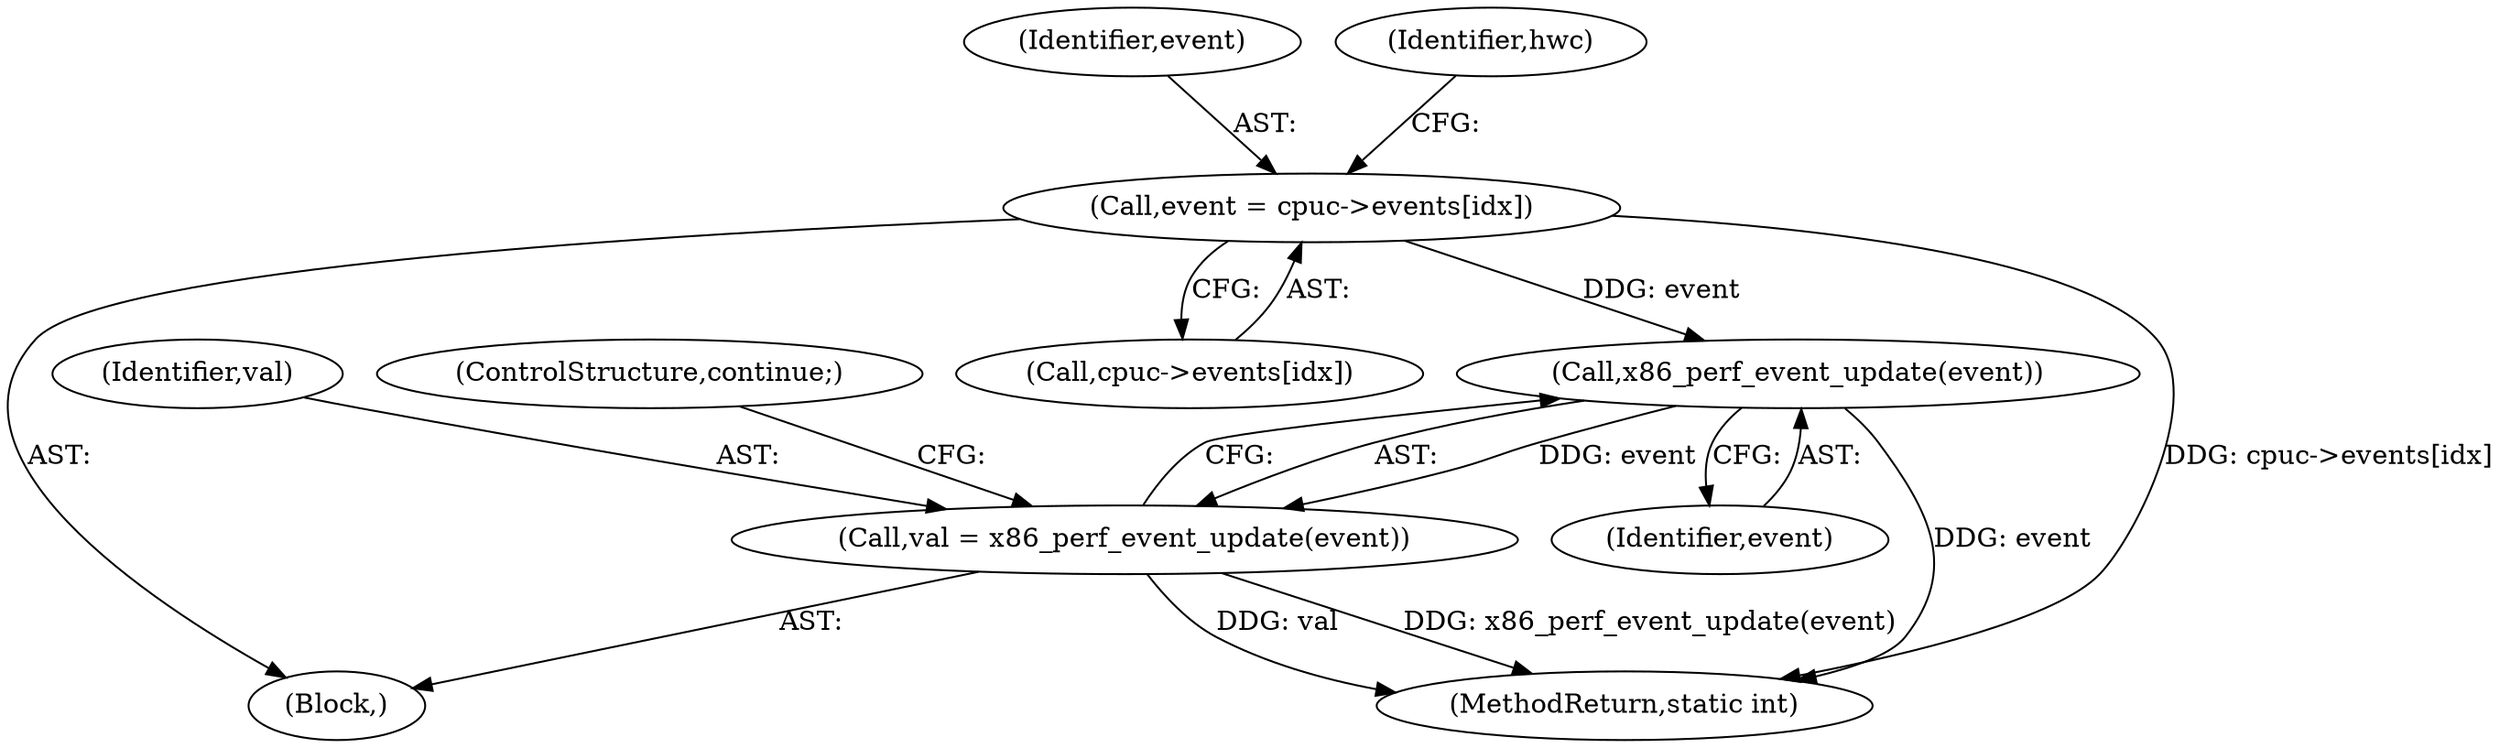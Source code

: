 digraph "0_linux_a8b0ca17b80e92faab46ee7179ba9e99ccb61233_49@array" {
"1000156" [label="(Call,event = cpuc->events[idx])"];
"1000181" [label="(Call,x86_perf_event_update(event))"];
"1000179" [label="(Call,val = x86_perf_event_update(event))"];
"1000158" [label="(Call,cpuc->events[idx])"];
"1000183" [label="(ControlStructure,continue;)"];
"1000157" [label="(Identifier,event)"];
"1000164" [label="(Identifier,hwc)"];
"1000180" [label="(Identifier,val)"];
"1000137" [label="(Block,)"];
"1000182" [label="(Identifier,event)"];
"1000219" [label="(MethodReturn,static int)"];
"1000179" [label="(Call,val = x86_perf_event_update(event))"];
"1000156" [label="(Call,event = cpuc->events[idx])"];
"1000181" [label="(Call,x86_perf_event_update(event))"];
"1000156" -> "1000137"  [label="AST: "];
"1000156" -> "1000158"  [label="CFG: "];
"1000157" -> "1000156"  [label="AST: "];
"1000158" -> "1000156"  [label="AST: "];
"1000164" -> "1000156"  [label="CFG: "];
"1000156" -> "1000219"  [label="DDG: cpuc->events[idx]"];
"1000156" -> "1000181"  [label="DDG: event"];
"1000181" -> "1000179"  [label="AST: "];
"1000181" -> "1000182"  [label="CFG: "];
"1000182" -> "1000181"  [label="AST: "];
"1000179" -> "1000181"  [label="CFG: "];
"1000181" -> "1000219"  [label="DDG: event"];
"1000181" -> "1000179"  [label="DDG: event"];
"1000179" -> "1000137"  [label="AST: "];
"1000180" -> "1000179"  [label="AST: "];
"1000183" -> "1000179"  [label="CFG: "];
"1000179" -> "1000219"  [label="DDG: x86_perf_event_update(event)"];
"1000179" -> "1000219"  [label="DDG: val"];
}
